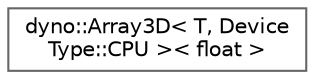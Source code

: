 digraph "Graphical Class Hierarchy"
{
 // LATEX_PDF_SIZE
  bgcolor="transparent";
  edge [fontname=Helvetica,fontsize=10,labelfontname=Helvetica,labelfontsize=10];
  node [fontname=Helvetica,fontsize=10,shape=box,height=0.2,width=0.4];
  rankdir="LR";
  Node0 [id="Node000000",label="dyno::Array3D\< T, Device\lType::CPU \>\< float \>",height=0.2,width=0.4,color="grey40", fillcolor="white", style="filled",URL="$classdyno_1_1_array3_d_3_01_t_00_01_device_type_1_1_c_p_u_01_4.html",tooltip=" "];
}

